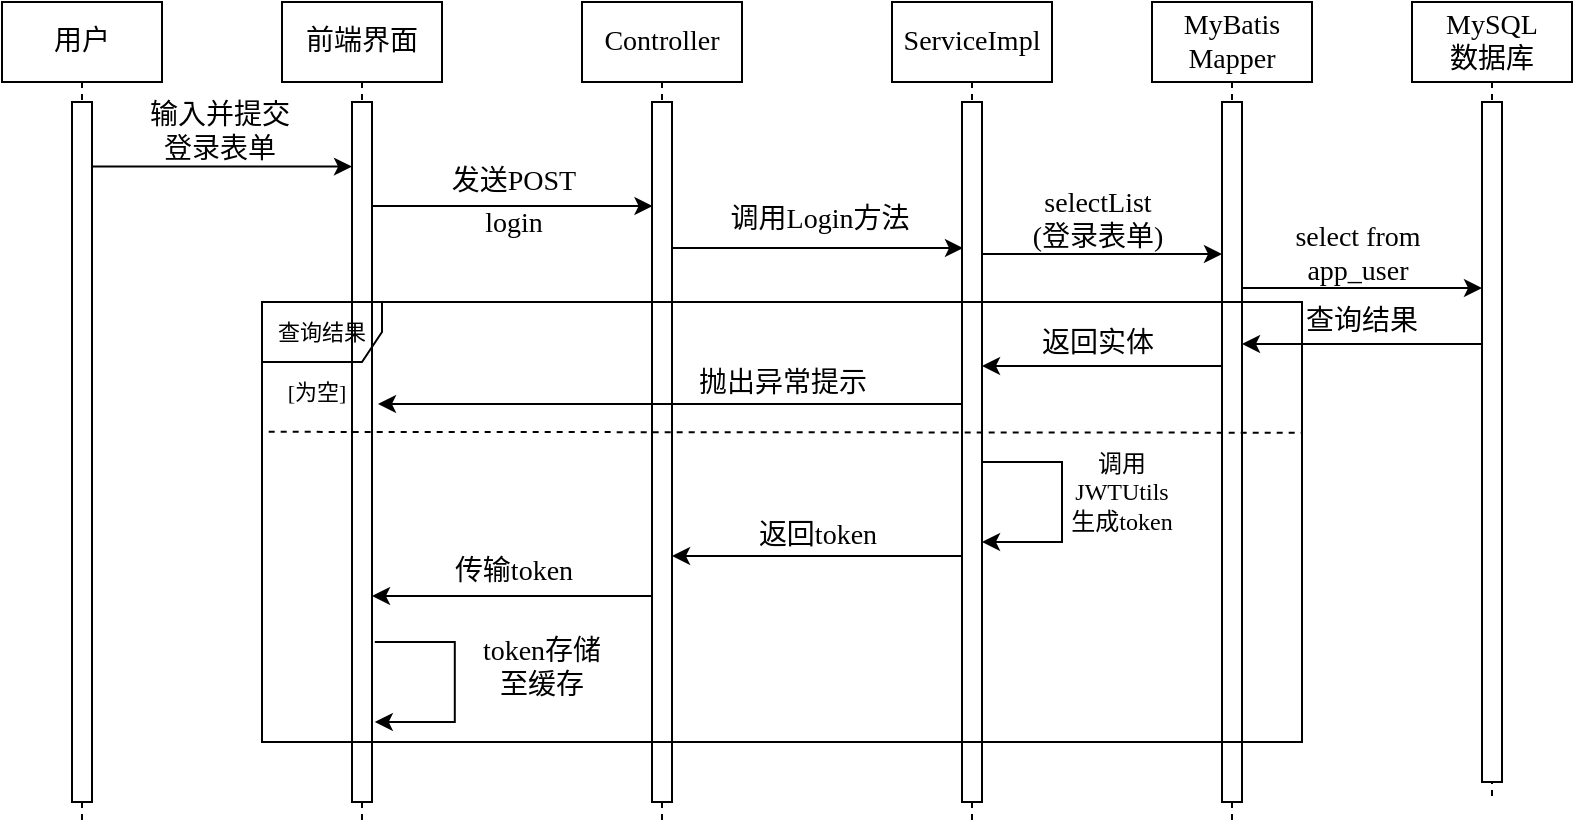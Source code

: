<mxfile version="26.2.14">
  <diagram name="Page-1" id="2YBvvXClWsGukQMizWep">
    <mxGraphModel dx="1042" dy="596" grid="1" gridSize="10" guides="1" tooltips="1" connect="1" arrows="1" fold="1" page="1" pageScale="1" pageWidth="1100" pageHeight="850" math="0" shadow="0">
      <root>
        <mxCell id="0" />
        <mxCell id="1" parent="0" />
        <mxCell id="1x29o_3ZwKhWgOv2N2SG-2" value="用户" style="shape=umlLifeline;perimeter=lifelinePerimeter;whiteSpace=wrap;html=1;container=1;dropTarget=0;collapsible=0;recursiveResize=0;outlineConnect=0;portConstraint=eastwest;newEdgeStyle={&quot;curved&quot;:0,&quot;rounded&quot;:0};fontFamily=宋体;fontSize=14;" parent="1" vertex="1">
          <mxGeometry x="20" y="50" width="80" height="410" as="geometry" />
        </mxCell>
        <mxCell id="1x29o_3ZwKhWgOv2N2SG-4" value="" style="html=1;points=[[0,0,0,0,5],[0,1,0,0,-5],[1,0,0,0,5],[1,1,0,0,-5]];perimeter=orthogonalPerimeter;outlineConnect=0;targetShapes=umlLifeline;portConstraint=eastwest;newEdgeStyle={&quot;curved&quot;:0,&quot;rounded&quot;:0};fontFamily=宋体;fontSize=14;" parent="1x29o_3ZwKhWgOv2N2SG-2" vertex="1">
          <mxGeometry x="35" y="50" width="10" height="350" as="geometry" />
        </mxCell>
        <mxCell id="1x29o_3ZwKhWgOv2N2SG-3" value="前端界面" style="shape=umlLifeline;perimeter=lifelinePerimeter;whiteSpace=wrap;html=1;container=1;dropTarget=0;collapsible=0;recursiveResize=0;outlineConnect=0;portConstraint=eastwest;newEdgeStyle={&quot;curved&quot;:0,&quot;rounded&quot;:0};fontFamily=宋体;fontSize=14;" parent="1" vertex="1">
          <mxGeometry x="160" y="50" width="80" height="410" as="geometry" />
        </mxCell>
        <mxCell id="1x29o_3ZwKhWgOv2N2SG-5" value="" style="html=1;points=[[0,0,0,0,5],[0,1,0,0,-5],[1,0,0,0,5],[1,1,0,0,-5]];perimeter=orthogonalPerimeter;outlineConnect=0;targetShapes=umlLifeline;portConstraint=eastwest;newEdgeStyle={&quot;curved&quot;:0,&quot;rounded&quot;:0};fontFamily=宋体;fontSize=14;" parent="1x29o_3ZwKhWgOv2N2SG-3" vertex="1">
          <mxGeometry x="35" y="50" width="10" height="350" as="geometry" />
        </mxCell>
        <mxCell id="1x29o_3ZwKhWgOv2N2SG-6" value="Controller" style="shape=umlLifeline;perimeter=lifelinePerimeter;whiteSpace=wrap;html=1;container=1;dropTarget=0;collapsible=0;recursiveResize=0;outlineConnect=0;portConstraint=eastwest;newEdgeStyle={&quot;curved&quot;:0,&quot;rounded&quot;:0};fontFamily=宋体;fontSize=14;" parent="1" vertex="1">
          <mxGeometry x="310" y="50" width="80" height="410" as="geometry" />
        </mxCell>
        <mxCell id="1x29o_3ZwKhWgOv2N2SG-7" value="" style="html=1;points=[[0,0,0,0,5],[0,1,0,0,-5],[1,0,0,0,5],[1,1,0,0,-5]];perimeter=orthogonalPerimeter;outlineConnect=0;targetShapes=umlLifeline;portConstraint=eastwest;newEdgeStyle={&quot;curved&quot;:0,&quot;rounded&quot;:0};fontFamily=宋体;fontSize=14;" parent="1x29o_3ZwKhWgOv2N2SG-6" vertex="1">
          <mxGeometry x="35" y="50" width="10" height="350" as="geometry" />
        </mxCell>
        <mxCell id="1x29o_3ZwKhWgOv2N2SG-8" value="ServiceImpl" style="shape=umlLifeline;perimeter=lifelinePerimeter;whiteSpace=wrap;html=1;container=1;dropTarget=0;collapsible=0;recursiveResize=0;outlineConnect=0;portConstraint=eastwest;newEdgeStyle={&quot;curved&quot;:0,&quot;rounded&quot;:0};fontFamily=宋体;fontSize=14;" parent="1" vertex="1">
          <mxGeometry x="465" y="50" width="80" height="410" as="geometry" />
        </mxCell>
        <mxCell id="1x29o_3ZwKhWgOv2N2SG-9" value="" style="html=1;points=[[0,0,0,0,5],[0,1,0,0,-5],[1,0,0,0,5],[1,1,0,0,-5]];perimeter=orthogonalPerimeter;outlineConnect=0;targetShapes=umlLifeline;portConstraint=eastwest;newEdgeStyle={&quot;curved&quot;:0,&quot;rounded&quot;:0};fontFamily=宋体;fontSize=14;" parent="1x29o_3ZwKhWgOv2N2SG-8" vertex="1">
          <mxGeometry x="35" y="50" width="10" height="350" as="geometry" />
        </mxCell>
        <mxCell id="ad1gADm1mFAbiEcde9q4-3" value="" style="group" parent="1" vertex="1" connectable="0">
          <mxGeometry x="65" y="102.31" width="130" height="30" as="geometry" />
        </mxCell>
        <mxCell id="ad1gADm1mFAbiEcde9q4-1" value="" style="endArrow=classic;html=1;rounded=0;fontSize=14;fontFamily=宋体;" parent="ad1gADm1mFAbiEcde9q4-3" edge="1">
          <mxGeometry width="50" height="50" relative="1" as="geometry">
            <mxPoint y="30" as="sourcePoint" />
            <mxPoint x="130" y="30" as="targetPoint" />
          </mxGeometry>
        </mxCell>
        <mxCell id="ad1gADm1mFAbiEcde9q4-2" value="&lt;div&gt;输入并提交&lt;/div&gt;&lt;div&gt;登录表单&lt;/div&gt;" style="text;html=1;align=center;verticalAlign=middle;whiteSpace=wrap;rounded=0;fontSize=14;fontFamily=宋体;" parent="ad1gADm1mFAbiEcde9q4-3" vertex="1">
          <mxGeometry x="9" width="110" height="26" as="geometry" />
        </mxCell>
        <mxCell id="ad1gADm1mFAbiEcde9q4-28" value="MyBatis Mapper" style="shape=umlLifeline;perimeter=lifelinePerimeter;whiteSpace=wrap;html=1;container=1;dropTarget=0;collapsible=0;recursiveResize=0;outlineConnect=0;portConstraint=eastwest;newEdgeStyle={&quot;curved&quot;:0,&quot;rounded&quot;:0};fontFamily=宋体;fontSize=14;" parent="1" vertex="1">
          <mxGeometry x="595" y="50" width="80" height="410" as="geometry" />
        </mxCell>
        <mxCell id="ad1gADm1mFAbiEcde9q4-29" value="" style="html=1;points=[[0,0,0,0,5],[0,1,0,0,-5],[1,0,0,0,5],[1,1,0,0,-5]];perimeter=orthogonalPerimeter;outlineConnect=0;targetShapes=umlLifeline;portConstraint=eastwest;newEdgeStyle={&quot;curved&quot;:0,&quot;rounded&quot;:0};fontFamily=宋体;fontSize=14;" parent="ad1gADm1mFAbiEcde9q4-28" vertex="1">
          <mxGeometry x="35" y="50" width="10" height="350" as="geometry" />
        </mxCell>
        <mxCell id="ad1gADm1mFAbiEcde9q4-32" value="MySQL&lt;div&gt;数据库&lt;/div&gt;" style="shape=umlLifeline;perimeter=lifelinePerimeter;whiteSpace=wrap;html=1;container=1;dropTarget=0;collapsible=0;recursiveResize=0;outlineConnect=0;portConstraint=eastwest;newEdgeStyle={&quot;curved&quot;:0,&quot;rounded&quot;:0};fontFamily=宋体;fontSize=14;" parent="1" vertex="1">
          <mxGeometry x="725" y="50" width="80" height="400" as="geometry" />
        </mxCell>
        <mxCell id="ad1gADm1mFAbiEcde9q4-33" value="" style="html=1;points=[[0,0,0,0,5],[0,1,0,0,-5],[1,0,0,0,5],[1,1,0,0,-5]];perimeter=orthogonalPerimeter;outlineConnect=0;targetShapes=umlLifeline;portConstraint=eastwest;newEdgeStyle={&quot;curved&quot;:0,&quot;rounded&quot;:0};fontFamily=宋体;fontSize=14;" parent="ad1gADm1mFAbiEcde9q4-32" vertex="1">
          <mxGeometry x="35" y="50" width="10" height="340" as="geometry" />
        </mxCell>
        <mxCell id="ad1gADm1mFAbiEcde9q4-36" value="" style="group" parent="1" vertex="1" connectable="0">
          <mxGeometry x="640" y="163" width="120" height="30" as="geometry" />
        </mxCell>
        <mxCell id="ad1gADm1mFAbiEcde9q4-37" value="select from&lt;div&gt;app_user&lt;/div&gt;" style="text;html=1;align=center;verticalAlign=middle;whiteSpace=wrap;rounded=0;fontSize=14;fontFamily=宋体;spacing=0;" parent="ad1gADm1mFAbiEcde9q4-36" vertex="1">
          <mxGeometry width="116" height="26" as="geometry" />
        </mxCell>
        <mxCell id="ad1gADm1mFAbiEcde9q4-38" value="" style="endArrow=classic;html=1;rounded=0;fontSize=14;fontFamily=宋体;" parent="ad1gADm1mFAbiEcde9q4-36" edge="1">
          <mxGeometry width="50" height="50" relative="1" as="geometry">
            <mxPoint y="30" as="sourcePoint" />
            <mxPoint x="120" y="30" as="targetPoint" />
          </mxGeometry>
        </mxCell>
        <mxCell id="ad1gADm1mFAbiEcde9q4-42" value="" style="group" parent="1" vertex="1" connectable="0">
          <mxGeometry x="640" y="193" width="120.005" height="28" as="geometry" />
        </mxCell>
        <mxCell id="ad1gADm1mFAbiEcde9q4-40" value="查询结果" style="text;html=1;align=center;verticalAlign=middle;whiteSpace=wrap;rounded=0;fontSize=14;fontFamily=宋体;spacing=0;" parent="ad1gADm1mFAbiEcde9q4-42" vertex="1">
          <mxGeometry x="0.005" y="4" width="120" height="26" as="geometry" />
        </mxCell>
        <mxCell id="ad1gADm1mFAbiEcde9q4-41" value="" style="endArrow=classic;html=1;rounded=0;" parent="ad1gADm1mFAbiEcde9q4-42" source="ad1gADm1mFAbiEcde9q4-33" edge="1">
          <mxGeometry width="50" height="50" relative="1" as="geometry">
            <mxPoint x="130.367" y="28" as="sourcePoint" />
            <mxPoint y="28" as="targetPoint" />
          </mxGeometry>
        </mxCell>
        <mxCell id="ad1gADm1mFAbiEcde9q4-43" value="" style="group" parent="1" vertex="1" connectable="0">
          <mxGeometry x="204.75" y="120" width="140.5" height="55" as="geometry" />
        </mxCell>
        <mxCell id="1x29o_3ZwKhWgOv2N2SG-41" value="" style="endArrow=classic;html=1;rounded=0;fontSize=14;fontFamily=宋体;" parent="ad1gADm1mFAbiEcde9q4-43" edge="1">
          <mxGeometry width="50" height="50" relative="1" as="geometry">
            <mxPoint y="32" as="sourcePoint" />
            <mxPoint x="140.5" y="32" as="targetPoint" />
          </mxGeometry>
        </mxCell>
        <mxCell id="1x29o_3ZwKhWgOv2N2SG-42" value="发送POST" style="text;html=1;align=center;verticalAlign=middle;whiteSpace=wrap;rounded=0;fontSize=14;fontFamily=宋体;" parent="ad1gADm1mFAbiEcde9q4-43" vertex="1">
          <mxGeometry x="16.25" y="7" width="110" height="26" as="geometry" />
        </mxCell>
        <mxCell id="ad1gADm1mFAbiEcde9q4-26" value="&lt;span style=&quot;background-color: transparent; color: light-dark(rgb(0, 0, 0), rgb(255, 255, 255));&quot;&gt;login&lt;/span&gt;" style="text;html=1;align=center;verticalAlign=middle;whiteSpace=wrap;rounded=0;fontSize=14;fontFamily=宋体;" parent="ad1gADm1mFAbiEcde9q4-43" vertex="1">
          <mxGeometry x="16.25" y="28" width="110" height="26" as="geometry" />
        </mxCell>
        <mxCell id="ad1gADm1mFAbiEcde9q4-50" value="" style="group" parent="1" vertex="1" connectable="0">
          <mxGeometry x="510" y="202" width="120" height="30" as="geometry" />
        </mxCell>
        <mxCell id="ad1gADm1mFAbiEcde9q4-48" value="返回实体" style="text;html=1;align=center;verticalAlign=middle;whiteSpace=wrap;rounded=0;fontSize=14;fontFamily=宋体;spacing=0;" parent="ad1gADm1mFAbiEcde9q4-50" vertex="1">
          <mxGeometry y="6" width="116" height="26" as="geometry" />
        </mxCell>
        <mxCell id="ad1gADm1mFAbiEcde9q4-49" value="" style="endArrow=none;html=1;rounded=0;fontSize=14;fontFamily=宋体;startFill=1;startArrow=classic;" parent="ad1gADm1mFAbiEcde9q4-50" edge="1">
          <mxGeometry width="50" height="50" relative="1" as="geometry">
            <mxPoint y="30" as="sourcePoint" />
            <mxPoint x="120" y="30" as="targetPoint" />
          </mxGeometry>
        </mxCell>
        <mxCell id="Edw0aC1XgpwA0pGwlr1n-3" value="" style="endArrow=classic;html=1;rounded=0;" edge="1" parent="ad1gADm1mFAbiEcde9q4-50">
          <mxGeometry width="50" height="50" relative="1" as="geometry">
            <mxPoint x="-10" y="49" as="sourcePoint" />
            <mxPoint x="-302" y="49" as="targetPoint" />
          </mxGeometry>
        </mxCell>
        <mxCell id="ad1gADm1mFAbiEcde9q4-31" value="selectList&lt;div&gt;(登录表单)&lt;/div&gt;" style="text;html=1;align=center;verticalAlign=middle;whiteSpace=wrap;rounded=0;fontSize=14;fontFamily=宋体;spacing=0;" parent="1" vertex="1">
          <mxGeometry x="510" y="146" width="116" height="26" as="geometry" />
        </mxCell>
        <mxCell id="ad1gADm1mFAbiEcde9q4-34" value="" style="endArrow=classic;html=1;rounded=0;fontSize=14;fontFamily=宋体;" parent="1" edge="1">
          <mxGeometry width="50" height="50" relative="1" as="geometry">
            <mxPoint x="510" y="176" as="sourcePoint" />
            <mxPoint x="630" y="176" as="targetPoint" />
          </mxGeometry>
        </mxCell>
        <mxCell id="ad1gADm1mFAbiEcde9q4-20" value="&lt;font style=&quot;font-size: 11px;&quot;&gt;查询结果&lt;/font&gt;" style="shape=umlFrame;whiteSpace=wrap;html=1;pointerEvents=0;rounded=0;align=center;verticalAlign=middle;spacing=0;fontFamily=宋体;fontSize=14;fontColor=default;fillColor=none;gradientColor=none;" parent="1" vertex="1">
          <mxGeometry x="150" y="200" width="520" height="220" as="geometry" />
        </mxCell>
        <mxCell id="Edw0aC1XgpwA0pGwlr1n-9" value="" style="endArrow=classic;html=1;rounded=0;" edge="1" parent="1" target="1x29o_3ZwKhWgOv2N2SG-9">
          <mxGeometry width="50" height="50" relative="1" as="geometry">
            <mxPoint x="510" y="280" as="sourcePoint" />
            <mxPoint x="510" y="340" as="targetPoint" />
            <Array as="points">
              <mxPoint x="550" y="280" />
              <mxPoint x="550" y="320" />
              <mxPoint x="530" y="320" />
            </Array>
          </mxGeometry>
        </mxCell>
        <mxCell id="Edw0aC1XgpwA0pGwlr1n-10" value="" style="group;spacing=0;" vertex="1" connectable="0" parent="1">
          <mxGeometry x="355.5" y="146" width="145" height="27" as="geometry" />
        </mxCell>
        <mxCell id="Edw0aC1XgpwA0pGwlr1n-11" value="" style="endArrow=none;html=1;rounded=0;startArrow=classic;startFill=1;endFill=1;" edge="1" parent="Edw0aC1XgpwA0pGwlr1n-10">
          <mxGeometry width="50" height="50" relative="1" as="geometry">
            <mxPoint x="145" y="27" as="sourcePoint" />
            <mxPoint y="27" as="targetPoint" />
          </mxGeometry>
        </mxCell>
        <mxCell id="Edw0aC1XgpwA0pGwlr1n-12" value="调用Login方法" style="text;html=1;align=center;verticalAlign=middle;whiteSpace=wrap;rounded=0;fontSize=14;fontFamily=宋体;spacing=0;" vertex="1" parent="Edw0aC1XgpwA0pGwlr1n-10">
          <mxGeometry x="15" width="116" height="26" as="geometry" />
        </mxCell>
        <mxCell id="ad1gADm1mFAbiEcde9q4-24" value="" style="endArrow=none;dashed=1;html=1;rounded=0;fontFamily=宋体;fontSize=14;fontColor=default;exitX=0.006;exitY=0.533;exitDx=0;exitDy=0;exitPerimeter=0;" parent="1" edge="1">
          <mxGeometry width="50" height="50" relative="1" as="geometry">
            <mxPoint x="153.351" y="264.913" as="sourcePoint" />
            <mxPoint x="670" y="265.358" as="targetPoint" />
          </mxGeometry>
        </mxCell>
        <mxCell id="ad1gADm1mFAbiEcde9q4-19" value="[为空]" style="text;html=1;align=center;verticalAlign=middle;whiteSpace=wrap;rounded=0;fontFamily=宋体;fontSize=11;spacing=0;" parent="1" vertex="1">
          <mxGeometry x="147.687" y="233" width="58.71" height="23" as="geometry" />
        </mxCell>
        <mxCell id="Edw0aC1XgpwA0pGwlr1n-7" value="抛出异常提示" style="text;html=1;align=center;verticalAlign=middle;whiteSpace=wrap;rounded=0;fontSize=14;fontFamily=宋体;" vertex="1" parent="1">
          <mxGeometry x="293.687" y="226" width="232.632" height="30" as="geometry" />
        </mxCell>
        <mxCell id="Edw0aC1XgpwA0pGwlr1n-8" value="调用JWTUtils生成token" style="text;html=1;align=center;verticalAlign=middle;whiteSpace=wrap;rounded=0;fontFamily=宋体;" vertex="1" parent="1">
          <mxGeometry x="550" y="280" width="60" height="30" as="geometry" />
        </mxCell>
        <mxCell id="1x29o_3ZwKhWgOv2N2SG-51" value="" style="endArrow=classic;html=1;rounded=0;startArrow=none;startFill=0;endFill=1;" parent="1" edge="1">
          <mxGeometry width="50" height="50" relative="1" as="geometry">
            <mxPoint x="500" y="327" as="sourcePoint" />
            <mxPoint x="355" y="327" as="targetPoint" />
          </mxGeometry>
        </mxCell>
        <mxCell id="1x29o_3ZwKhWgOv2N2SG-52" value="返回token" style="text;html=1;align=center;verticalAlign=middle;whiteSpace=wrap;rounded=0;fontSize=14;fontFamily=宋体;spacing=0;" parent="1" vertex="1">
          <mxGeometry x="370" y="304" width="116" height="26" as="geometry" />
        </mxCell>
        <mxCell id="Edw0aC1XgpwA0pGwlr1n-15" value="" style="endArrow=none;html=1;rounded=0;fontSize=14;fontFamily=宋体;startArrow=classic;startFill=1;" edge="1" parent="1">
          <mxGeometry width="50" height="50" relative="1" as="geometry">
            <mxPoint x="205" y="347" as="sourcePoint" />
            <mxPoint x="345.5" y="347" as="targetPoint" />
          </mxGeometry>
        </mxCell>
        <mxCell id="Edw0aC1XgpwA0pGwlr1n-16" value="传输token" style="text;html=1;align=center;verticalAlign=middle;whiteSpace=wrap;rounded=0;fontSize=14;fontFamily=宋体;" vertex="1" parent="1">
          <mxGeometry x="221.25" y="322" width="110" height="26" as="geometry" />
        </mxCell>
        <mxCell id="Edw0aC1XgpwA0pGwlr1n-19" value="" style="endArrow=classic;html=1;rounded=0;" edge="1" parent="1">
          <mxGeometry width="50" height="50" relative="1" as="geometry">
            <mxPoint x="206.4" y="370" as="sourcePoint" />
            <mxPoint x="206.4" y="410" as="targetPoint" />
            <Array as="points">
              <mxPoint x="246.4" y="370" />
              <mxPoint x="246.4" y="410" />
              <mxPoint x="226.4" y="410" />
            </Array>
          </mxGeometry>
        </mxCell>
        <mxCell id="Edw0aC1XgpwA0pGwlr1n-21" value="token存储&lt;div&gt;至缓存&lt;/div&gt;" style="text;html=1;align=center;verticalAlign=middle;whiteSpace=wrap;rounded=0;fontSize=14;fontFamily=宋体;" vertex="1" parent="1">
          <mxGeometry x="235.25" y="370" width="110" height="26" as="geometry" />
        </mxCell>
      </root>
    </mxGraphModel>
  </diagram>
</mxfile>
